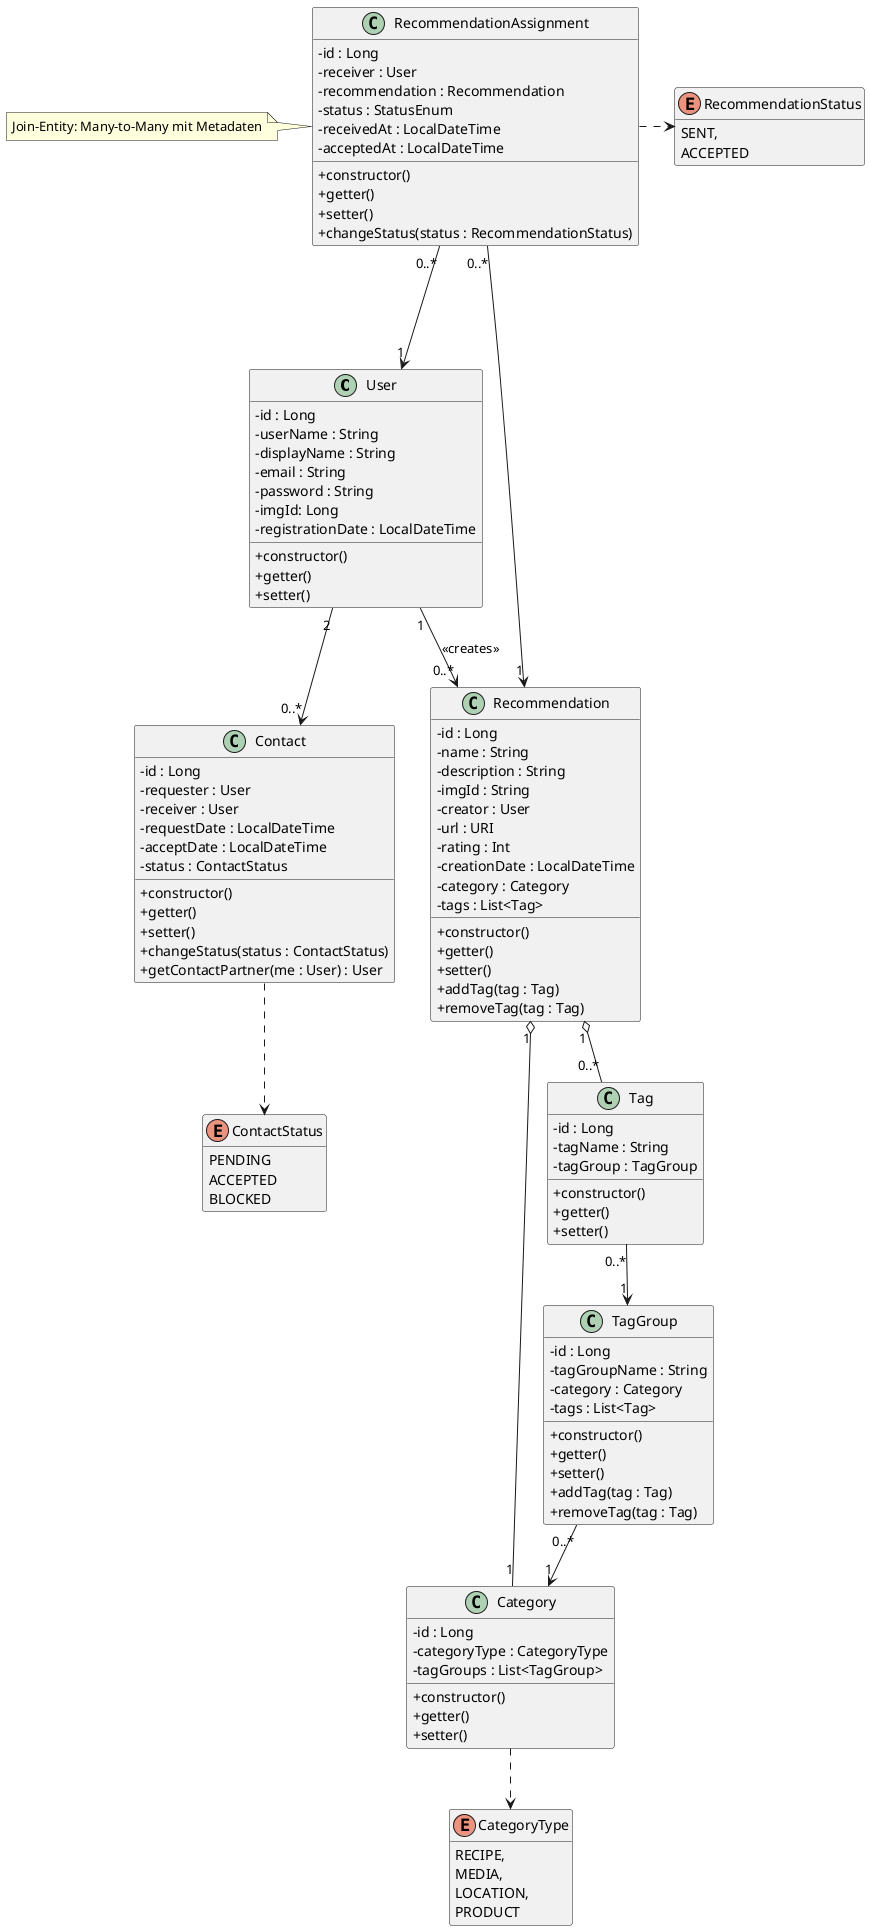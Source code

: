 @startuml
allowmixing
skinparam classAttributeIconSize 0
hide empty members

class User {
    - id : Long
    - userName : String
    - displayName : String
    - email : String
    - password : String
    - imgId: Long
    - registrationDate : LocalDateTime
    + constructor()
    + getter()
    + setter()
}

enum ContactStatus {
    PENDING
    ACCEPTED
    BLOCKED
}

class Contact {
    - id : Long
    - requester : User
    - receiver : User
    - requestDate : LocalDateTime
    - acceptDate : LocalDateTime
    - status : ContactStatus
    + constructor()
    + getter()
    + setter()
    + changeStatus(status : ContactStatus)
    + getContactPartner(me : User) : User
}

class RecommendationAssignment {
    - id : Long
    - receiver : User
    - recommendation : Recommendation
    - status : StatusEnum
    - receivedAt : LocalDateTime
    - acceptedAt : LocalDateTime
    + constructor()
    + getter()
    + setter()
    + changeStatus(status : RecommendationStatus)
}

note left of RecommendationAssignment
  Join-Entity: Many-to-Many mit Metadaten
end note

enum RecommendationStatus {
    SENT,
    ACCEPTED
}

class Recommendation {
    - id : Long
    - name : String
    - description : String
    - imgId : String
    - creator : User
    - url : URI
    - rating : Int
    - creationDate : LocalDateTime
    - category : Category
    - tags : List<Tag>
    + constructor()
    + getter()
    + setter()
    + addTag(tag : Tag)
    + removeTag(tag : Tag)
}

enum CategoryType {
    RECIPE,
    MEDIA,
    LOCATION,
    PRODUCT
}

class  Category {
    - id : Long
    - categoryType : CategoryType
    - tagGroups : List<TagGroup>
    + constructor()
    + getter()
    + setter()
}

class TagGroup {
    - id : Long
    - tagGroupName : String
    - category : Category
    - tags : List<Tag>
    + constructor()
    + getter()
    + setter()
    + addTag(tag : Tag)
    + removeTag(tag : Tag)
}

class Tag {
    - id : Long
    - tagName : String
    - tagGroup : TagGroup
    + constructor()
    + getter()
    + setter()
}

User "2" --> "0..*" Contact
User "1" --> "0..*" Recommendation : <<creates>>

Contact ..> ContactStatus

RecommendationAssignment "0..*" ---> "1" User
RecommendationAssignment "0..*" ---> "1" Recommendation
RecommendationAssignment .> RecommendationStatus

Recommendation "1" o-- "1" Category
Recommendation "1" o-- "0..*" Tag

Category ..> CategoryType
TagGroup "0..*" --> "1" Category
Tag "0..*" --> "1" TagGroup

@enduml